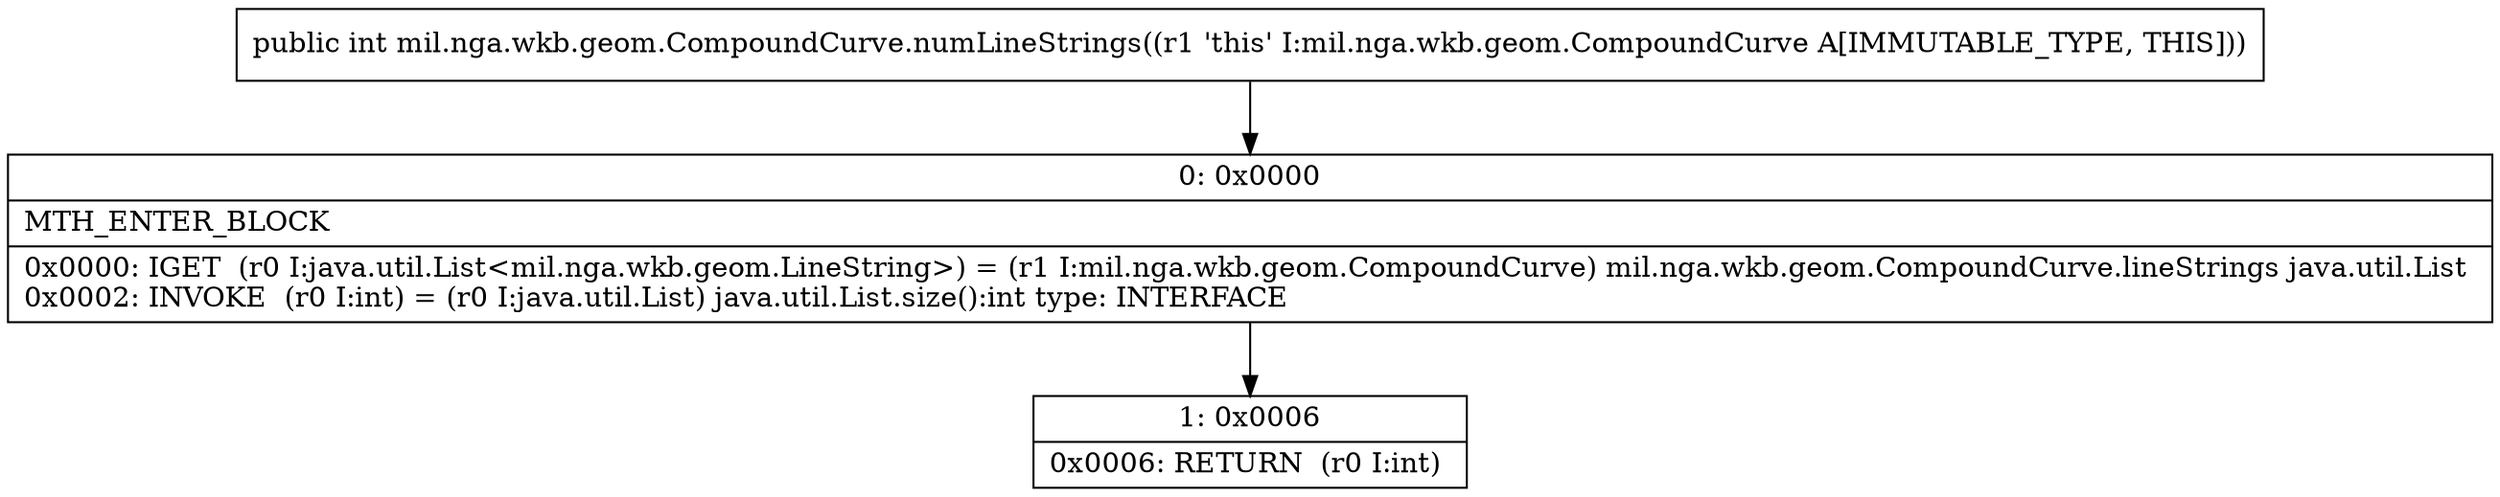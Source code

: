digraph "CFG formil.nga.wkb.geom.CompoundCurve.numLineStrings()I" {
Node_0 [shape=record,label="{0\:\ 0x0000|MTH_ENTER_BLOCK\l|0x0000: IGET  (r0 I:java.util.List\<mil.nga.wkb.geom.LineString\>) = (r1 I:mil.nga.wkb.geom.CompoundCurve) mil.nga.wkb.geom.CompoundCurve.lineStrings java.util.List \l0x0002: INVOKE  (r0 I:int) = (r0 I:java.util.List) java.util.List.size():int type: INTERFACE \l}"];
Node_1 [shape=record,label="{1\:\ 0x0006|0x0006: RETURN  (r0 I:int) \l}"];
MethodNode[shape=record,label="{public int mil.nga.wkb.geom.CompoundCurve.numLineStrings((r1 'this' I:mil.nga.wkb.geom.CompoundCurve A[IMMUTABLE_TYPE, THIS])) }"];
MethodNode -> Node_0;
Node_0 -> Node_1;
}

